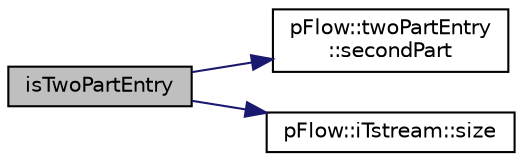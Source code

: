digraph "isTwoPartEntry"
{
 // LATEX_PDF_SIZE
  edge [fontname="Helvetica",fontsize="10",labelfontname="Helvetica",labelfontsize="10"];
  node [fontname="Helvetica",fontsize="10",shape=record];
  rankdir="LR";
  Node1 [label="isTwoPartEntry",height=0.2,width=0.4,color="black", fillcolor="grey75", style="filled", fontcolor="black",tooltip=" "];
  Node1 -> Node2 [color="midnightblue",fontsize="10",style="solid",fontname="Helvetica"];
  Node2 [label="pFlow::twoPartEntry\l::secondPart",height=0.2,width=0.4,color="black", fillcolor="white", style="filled",URL="$classpFlow_1_1twoPartEntry.html#a00ad076e871627b9717719b5d1082e71",tooltip=" "];
  Node1 -> Node3 [color="midnightblue",fontsize="10",style="solid",fontname="Helvetica"];
  Node3 [label="pFlow::iTstream::size",height=0.2,width=0.4,color="black", fillcolor="white", style="filled",URL="$classpFlow_1_1iTstream.html#a259cb5a711406a8c3e5d937eb9350cca",tooltip="size"];
}
